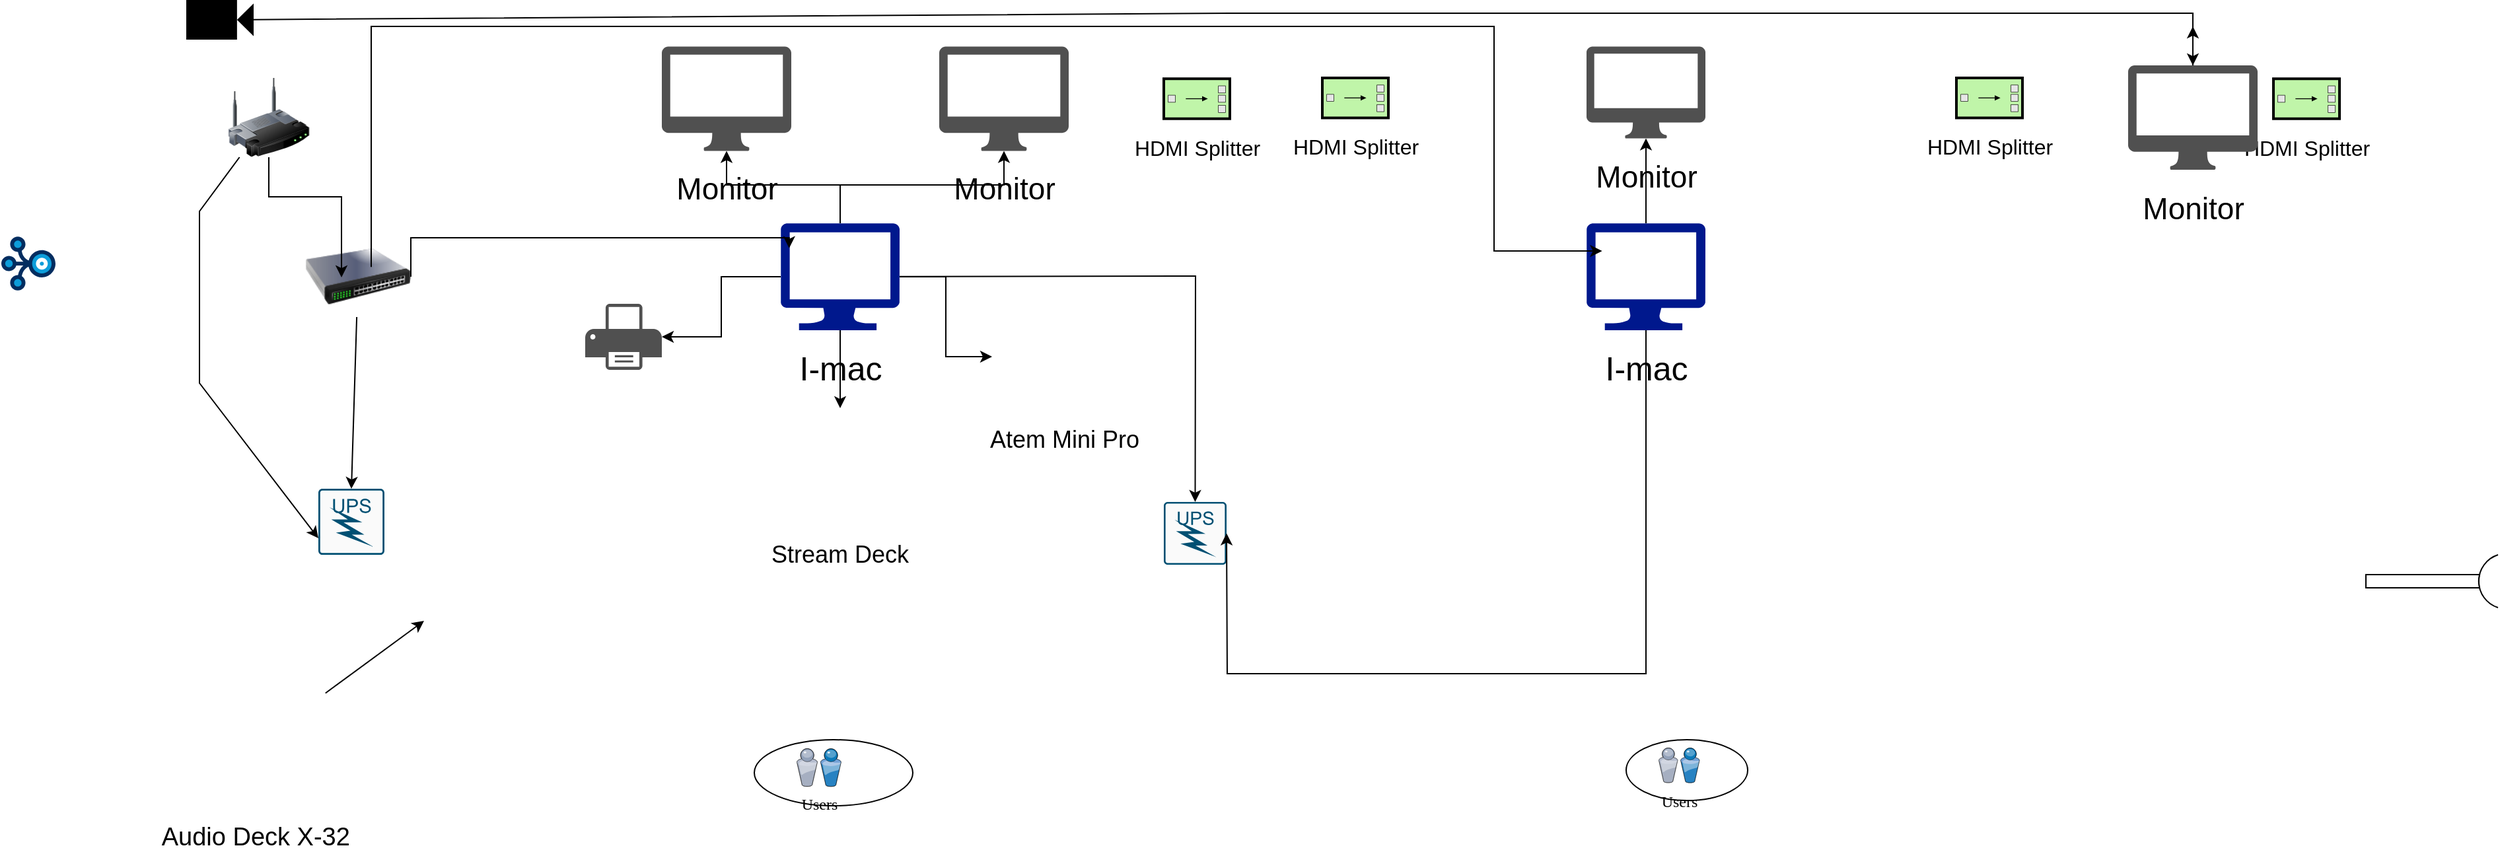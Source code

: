 <mxfile version="24.6.4" type="github">
  <diagram name="Page-1" id="822b0af5-4adb-64df-f703-e8dfc1f81529">
    <mxGraphModel dx="2340" dy="1293" grid="1" gridSize="10" guides="1" tooltips="1" connect="1" arrows="1" fold="1" page="1" pageScale="1" pageWidth="1100" pageHeight="850" background="none" math="0" shadow="0">
      <root>
        <mxCell id="0" />
        <mxCell id="1" parent="0" />
        <mxCell id="2-sOZN1NLR4EMqEl9yD2-1" value="" style="image;html=1;image=img/lib/clip_art/networking/Wireless_Router_128x128.png" parent="1" vertex="1">
          <mxGeometry x="285" y="69" width="75" height="60" as="geometry" />
        </mxCell>
        <mxCell id="2-sOZN1NLR4EMqEl9yD2-2" value="" style="verticalLabelPosition=bottom;aspect=fixed;html=1;shape=mxgraph.salesforce.stream;" parent="1" vertex="1">
          <mxGeometry x="120" y="189" width="41" height="41" as="geometry" />
        </mxCell>
        <mxCell id="3DfevgwgSPiWLLm_7wcE-11" style="edgeStyle=orthogonalEdgeStyle;rounded=0;orthogonalLoop=1;jettySize=auto;html=1;movable=1;resizable=1;rotatable=1;deletable=1;editable=1;locked=0;connectable=1;" edge="1" parent="1" source="2-sOZN1NLR4EMqEl9yD2-4" target="2-sOZN1NLR4EMqEl9yD2-23">
          <mxGeometry relative="1" as="geometry">
            <Array as="points">
              <mxPoint x="755" y="150" />
              <mxPoint x="669" y="150" />
            </Array>
          </mxGeometry>
        </mxCell>
        <mxCell id="3DfevgwgSPiWLLm_7wcE-14" style="edgeStyle=orthogonalEdgeStyle;rounded=0;orthogonalLoop=1;jettySize=auto;html=1;" edge="1" parent="1" source="2-sOZN1NLR4EMqEl9yD2-4" target="3DfevgwgSPiWLLm_7wcE-8">
          <mxGeometry relative="1" as="geometry">
            <Array as="points">
              <mxPoint x="755" y="150" />
              <mxPoint x="879" y="150" />
            </Array>
          </mxGeometry>
        </mxCell>
        <mxCell id="3DfevgwgSPiWLLm_7wcE-15" style="edgeStyle=orthogonalEdgeStyle;rounded=0;orthogonalLoop=1;jettySize=auto;html=1;" edge="1" parent="1" source="2-sOZN1NLR4EMqEl9yD2-4" target="2-sOZN1NLR4EMqEl9yD2-27">
          <mxGeometry relative="1" as="geometry" />
        </mxCell>
        <mxCell id="3DfevgwgSPiWLLm_7wcE-16" style="edgeStyle=orthogonalEdgeStyle;rounded=0;orthogonalLoop=1;jettySize=auto;html=1;exitX=1;exitY=0.5;exitDx=0;exitDy=0;exitPerimeter=0;entryX=0;entryY=0.5;entryDx=0;entryDy=0;" edge="1" parent="1" source="2-sOZN1NLR4EMqEl9yD2-4" target="2-sOZN1NLR4EMqEl9yD2-33">
          <mxGeometry relative="1" as="geometry" />
        </mxCell>
        <mxCell id="3DfevgwgSPiWLLm_7wcE-17" style="edgeStyle=orthogonalEdgeStyle;rounded=0;orthogonalLoop=1;jettySize=auto;html=1;exitX=0.5;exitY=1;exitDx=0;exitDy=0;exitPerimeter=0;entryX=0.5;entryY=0;entryDx=0;entryDy=0;" edge="1" parent="1" source="2-sOZN1NLR4EMqEl9yD2-4" target="2-sOZN1NLR4EMqEl9yD2-34">
          <mxGeometry relative="1" as="geometry" />
        </mxCell>
        <mxCell id="2-sOZN1NLR4EMqEl9yD2-4" value="&lt;p style=&quot;line-height: 170%;&quot;&gt;&lt;font style=&quot;font-size: 25px;&quot;&gt;I-mac&lt;/font&gt;&lt;/p&gt;" style="sketch=0;aspect=fixed;pointerEvents=1;shadow=0;dashed=0;html=1;strokeColor=none;labelPosition=center;verticalLabelPosition=bottom;verticalAlign=top;align=center;fillColor=#00188D;shape=mxgraph.azure.computer" parent="1" vertex="1">
          <mxGeometry x="710" y="179" width="90" height="81" as="geometry" />
        </mxCell>
        <mxCell id="2-sOZN1NLR4EMqEl9yD2-10" value="" style="group" parent="1" vertex="1" connectable="0">
          <mxGeometry x="1350" y="570" width="92" height="46" as="geometry" />
        </mxCell>
        <mxCell id="7d933b09d9755ecc-36" value="" style="ellipse;whiteSpace=wrap;html=1;rounded=0;shadow=0;comic=0;strokeWidth=1;fontFamily=Verdana;" parent="2-sOZN1NLR4EMqEl9yD2-10" vertex="1">
          <mxGeometry width="92" height="46" as="geometry" />
        </mxCell>
        <mxCell id="7d933b09d9755ecc-37" value="Users" style="verticalLabelPosition=bottom;aspect=fixed;html=1;verticalAlign=top;strokeColor=none;shape=mxgraph.citrix.users;rounded=0;shadow=0;comic=0;fontFamily=Verdana;" parent="2-sOZN1NLR4EMqEl9yD2-10" vertex="1">
          <mxGeometry x="24.62" y="6.229" width="30.906" height="26.354" as="geometry" />
        </mxCell>
        <mxCell id="2-sOZN1NLR4EMqEl9yD2-11" value="" style="group" parent="1" vertex="1" connectable="0">
          <mxGeometry x="690" y="570" width="120" height="50" as="geometry" />
        </mxCell>
        <mxCell id="2-sOZN1NLR4EMqEl9yD2-12" value="" style="ellipse;whiteSpace=wrap;html=1;rounded=0;shadow=0;comic=0;strokeWidth=1;fontFamily=Verdana;" parent="2-sOZN1NLR4EMqEl9yD2-11" vertex="1">
          <mxGeometry width="120" height="50" as="geometry" />
        </mxCell>
        <mxCell id="2-sOZN1NLR4EMqEl9yD2-13" value="Users" style="verticalLabelPosition=bottom;aspect=fixed;html=1;verticalAlign=top;strokeColor=none;shape=mxgraph.citrix.users;rounded=0;shadow=0;comic=0;fontFamily=Verdana;" parent="2-sOZN1NLR4EMqEl9yD2-11" vertex="1">
          <mxGeometry x="32.113" y="6.771" width="33.594" height="28.646" as="geometry" />
        </mxCell>
        <mxCell id="2-sOZN1NLR4EMqEl9yD2-20" value="" style="pointerEvents=1;verticalLabelPosition=bottom;shadow=0;dashed=0;align=center;html=1;verticalAlign=top;shape=mxgraph.electrical.miscellaneous.adapter" parent="1" vertex="1">
          <mxGeometry x="1910" y="430" width="100" height="40" as="geometry" />
        </mxCell>
        <mxCell id="2-sOZN1NLR4EMqEl9yD2-23" value="&lt;p style=&quot;line-height: 170%;&quot;&gt;&lt;font style=&quot;font-size: 23px;&quot;&gt;Monitor&lt;/font&gt;&lt;/p&gt;" style="sketch=0;pointerEvents=1;shadow=0;dashed=0;html=1;strokeColor=none;fillColor=#505050;labelPosition=center;verticalLabelPosition=bottom;verticalAlign=top;outlineConnect=0;align=center;shape=mxgraph.office.devices.mac_client;" parent="1" vertex="1">
          <mxGeometry x="620" y="45.25" width="98" height="79" as="geometry" />
        </mxCell>
        <mxCell id="2-sOZN1NLR4EMqEl9yD2-25" value="" style="sketch=0;points=[[0.015,0.015,0],[0.985,0.015,0],[0.985,0.985,0],[0.015,0.985,0],[0.25,0,0],[0.5,0,0],[0.75,0,0],[1,0.25,0],[1,0.5,0],[1,0.75,0],[0.75,1,0],[0.5,1,0],[0.25,1,0],[0,0.75,0],[0,0.5,0],[0,0.25,0]];verticalLabelPosition=bottom;html=1;verticalAlign=top;aspect=fixed;align=center;pointerEvents=1;shape=mxgraph.cisco19.rect;prIcon=ups;fillColor=#FAFAFA;strokeColor=#005073;" parent="1" vertex="1">
          <mxGeometry x="1000" y="390" width="47.5" height="47.5" as="geometry" />
        </mxCell>
        <mxCell id="2-sOZN1NLR4EMqEl9yD2-26" value="" style="sketch=0;points=[[0.015,0.015,0],[0.985,0.015,0],[0.985,0.985,0],[0.015,0.985,0],[0.25,0,0],[0.5,0,0],[0.75,0,0],[1,0.25,0],[1,0.5,0],[1,0.75,0],[0.75,1,0],[0.5,1,0],[0.25,1,0],[0,0.75,0],[0,0.5,0],[0,0.25,0]];verticalLabelPosition=bottom;html=1;verticalAlign=top;aspect=fixed;align=center;pointerEvents=1;shape=mxgraph.cisco19.rect;prIcon=ups;fillColor=#FAFAFA;strokeColor=#005073;" parent="1" vertex="1">
          <mxGeometry x="360" y="380" width="50" height="50" as="geometry" />
        </mxCell>
        <mxCell id="2-sOZN1NLR4EMqEl9yD2-27" value="" style="sketch=0;pointerEvents=1;shadow=0;dashed=0;html=1;strokeColor=none;fillColor=#505050;labelPosition=center;verticalLabelPosition=bottom;verticalAlign=top;outlineConnect=0;align=center;shape=mxgraph.office.devices.printer;" parent="1" vertex="1">
          <mxGeometry x="562" y="240" width="58" height="50" as="geometry" />
        </mxCell>
        <mxCell id="2-sOZN1NLR4EMqEl9yD2-33" value="Atem Mini Pro" style="shape=image;verticalLabelPosition=bottom;verticalAlign=top;imageAspect=0;image=https://gray.net.au/assets/images/ATEMMiniPro.png;spacing=22;fontSize=18;" parent="1" vertex="1">
          <mxGeometry x="870" y="255.25" width="110" height="49.5" as="geometry" />
        </mxCell>
        <mxCell id="2-sOZN1NLR4EMqEl9yD2-34" value="Stream Deck" style="shape=image;verticalLabelPosition=bottom;verticalAlign=top;imageAspect=0;image=https://www.elgato.com/_next/image?url=https%3A%2F%2Fres.cloudinary.com%2Felgato-pwa%2Fimage%2Fupload%2Fv1686570507%2FProducts%2F10GAT9901%2Fabove-the-fold%2Fdesktop%2Fsd-xl-01-min.jpg&amp;w=3840&amp;q=85;fontColor=default;labelBackgroundColor=none;fontSize=18;spacing=24;imageBackground=none;" parent="1" vertex="1">
          <mxGeometry x="690" y="319" width="130" height="71" as="geometry" />
        </mxCell>
        <mxCell id="2-sOZN1NLR4EMqEl9yD2-35" value="" style="image;html=1;image=img/lib/clip_art/networking/Switch_128x128.png" parent="1" vertex="1">
          <mxGeometry x="350" y="189" width="80" height="61" as="geometry" />
        </mxCell>
        <mxCell id="3DfevgwgSPiWLLm_7wcE-2" style="edgeStyle=orthogonalEdgeStyle;rounded=0;orthogonalLoop=1;jettySize=auto;html=1;exitX=0.5;exitY=1;exitDx=0;exitDy=0;exitPerimeter=0;" edge="1" parent="1">
          <mxGeometry relative="1" as="geometry">
            <mxPoint x="925" y="520" as="sourcePoint" />
            <mxPoint x="925" y="520" as="targetPoint" />
          </mxGeometry>
        </mxCell>
        <mxCell id="3DfevgwgSPiWLLm_7wcE-10" style="edgeStyle=orthogonalEdgeStyle;rounded=0;orthogonalLoop=1;jettySize=auto;html=1;" edge="1" parent="1" source="3DfevgwgSPiWLLm_7wcE-6" target="3DfevgwgSPiWLLm_7wcE-9">
          <mxGeometry relative="1" as="geometry" />
        </mxCell>
        <mxCell id="3DfevgwgSPiWLLm_7wcE-6" value="&lt;p style=&quot;line-height: 170%;&quot;&gt;&lt;font style=&quot;font-size: 25px;&quot;&gt;I-mac&lt;/font&gt;&lt;/p&gt;" style="sketch=0;aspect=fixed;pointerEvents=1;shadow=0;dashed=0;html=1;strokeColor=none;labelPosition=center;verticalLabelPosition=bottom;verticalAlign=top;align=center;fillColor=#00188D;shape=mxgraph.azure.computer" vertex="1" parent="1">
          <mxGeometry x="1320" y="179" width="90" height="81" as="geometry" />
        </mxCell>
        <mxCell id="3DfevgwgSPiWLLm_7wcE-8" value="&lt;p style=&quot;line-height: 170%;&quot;&gt;&lt;font style=&quot;font-size: 23px;&quot;&gt;Monitor&lt;/font&gt;&lt;/p&gt;" style="sketch=0;pointerEvents=1;shadow=0;dashed=0;html=1;strokeColor=none;fillColor=#505050;labelPosition=center;verticalLabelPosition=bottom;verticalAlign=top;outlineConnect=0;align=center;shape=mxgraph.office.devices.mac_client;" vertex="1" parent="1">
          <mxGeometry x="830" y="45.25" width="98" height="79" as="geometry" />
        </mxCell>
        <mxCell id="3DfevgwgSPiWLLm_7wcE-9" value="&lt;p style=&quot;line-height: 170%;&quot;&gt;&lt;font style=&quot;font-size: 23px;&quot;&gt;Monitor&lt;/font&gt;&lt;/p&gt;" style="sketch=0;pointerEvents=1;shadow=0;dashed=0;html=1;strokeColor=none;fillColor=#505050;labelPosition=center;verticalLabelPosition=bottom;verticalAlign=top;outlineConnect=0;align=center;shape=mxgraph.office.devices.mac_client;" vertex="1" parent="1">
          <mxGeometry x="1320" y="45.25" width="90" height="69.5" as="geometry" />
        </mxCell>
        <mxCell id="3DfevgwgSPiWLLm_7wcE-18" style="edgeStyle=orthogonalEdgeStyle;rounded=0;orthogonalLoop=1;jettySize=auto;html=1;entryX=0.344;entryY=0.508;entryDx=0;entryDy=0;entryPerimeter=0;" edge="1" parent="1" source="2-sOZN1NLR4EMqEl9yD2-1" target="2-sOZN1NLR4EMqEl9yD2-35">
          <mxGeometry relative="1" as="geometry" />
        </mxCell>
        <mxCell id="3DfevgwgSPiWLLm_7wcE-19" style="edgeStyle=orthogonalEdgeStyle;rounded=0;orthogonalLoop=1;jettySize=auto;html=1;entryX=0.071;entryY=0.233;entryDx=0;entryDy=0;entryPerimeter=0;exitX=1;exitY=0.5;exitDx=0;exitDy=0;" edge="1" parent="1" source="2-sOZN1NLR4EMqEl9yD2-35" target="2-sOZN1NLR4EMqEl9yD2-4">
          <mxGeometry relative="1" as="geometry">
            <mxPoint x="430" y="200" as="sourcePoint" />
            <Array as="points">
              <mxPoint x="430" y="190" />
              <mxPoint x="716" y="190" />
            </Array>
          </mxGeometry>
        </mxCell>
        <mxCell id="3DfevgwgSPiWLLm_7wcE-23" style="edgeStyle=orthogonalEdgeStyle;rounded=0;orthogonalLoop=1;jettySize=auto;html=1;exitX=0.5;exitY=1;exitDx=0;exitDy=0;entryX=0.02;entryY=0.727;entryDx=0;entryDy=0;entryPerimeter=0;" edge="1" parent="1">
          <mxGeometry relative="1" as="geometry">
            <mxPoint x="400" y="212.11" as="sourcePoint" />
            <mxPoint x="1331.8" y="199.997" as="targetPoint" />
            <Array as="points">
              <mxPoint x="400" y="30" />
              <mxPoint x="1250" y="30" />
              <mxPoint x="1250" y="200" />
            </Array>
          </mxGeometry>
        </mxCell>
        <mxCell id="3DfevgwgSPiWLLm_7wcE-25" value="&lt;p style=&quot;line-height: 200%;&quot;&gt;&lt;span style=&quot;font-size: 16px;&quot;&gt;HDMI Splitter&lt;/span&gt;&lt;br&gt;&lt;/p&gt;" style="html=1;strokeWidth=2;outlineConnect=0;dashed=0;align=center;fontSize=8;fillColor=#c0f5a9;verticalLabelPosition=bottom;verticalAlign=top;shape=mxgraph.eip.splitter;" vertex="1" parent="1">
          <mxGeometry x="1000" y="69.62" width="50" height="30.25" as="geometry" />
        </mxCell>
        <mxCell id="3DfevgwgSPiWLLm_7wcE-28" value="&lt;p style=&quot;line-height: 200%;&quot;&gt;&lt;span style=&quot;font-size: 16px;&quot;&gt;HDMI Splitter&lt;/span&gt;&lt;br&gt;&lt;/p&gt;" style="html=1;strokeWidth=2;outlineConnect=0;dashed=0;align=center;fontSize=8;fillColor=#c0f5a9;verticalLabelPosition=bottom;verticalAlign=top;shape=mxgraph.eip.splitter;" vertex="1" parent="1">
          <mxGeometry x="1600" y="69" width="50" height="30.25" as="geometry" />
        </mxCell>
        <mxCell id="3DfevgwgSPiWLLm_7wcE-29" value="&lt;p style=&quot;line-height: 200%;&quot;&gt;&lt;span style=&quot;font-size: 16px;&quot;&gt;HDMI Splitter&lt;/span&gt;&lt;br&gt;&lt;/p&gt;" style="html=1;strokeWidth=2;outlineConnect=0;dashed=0;align=center;fontSize=8;fillColor=#c0f5a9;verticalLabelPosition=bottom;verticalAlign=top;shape=mxgraph.eip.splitter;" vertex="1" parent="1">
          <mxGeometry x="1120" y="69" width="50" height="30.25" as="geometry" />
        </mxCell>
        <mxCell id="3DfevgwgSPiWLLm_7wcE-30" value="&lt;p style=&quot;line-height: 200%;&quot;&gt;&lt;span style=&quot;font-size: 16px;&quot;&gt;HDMI Splitter&lt;/span&gt;&lt;br&gt;&lt;/p&gt;" style="html=1;strokeWidth=2;outlineConnect=0;dashed=0;align=center;fontSize=8;fillColor=#c0f5a9;verticalLabelPosition=bottom;verticalAlign=top;shape=mxgraph.eip.splitter;" vertex="1" parent="1">
          <mxGeometry x="1840" y="69.63" width="50" height="30.25" as="geometry" />
        </mxCell>
        <mxCell id="3DfevgwgSPiWLLm_7wcE-31" style="edgeStyle=none;rounded=0;orthogonalLoop=1;jettySize=auto;html=1;entryX=0;entryY=0.75;entryDx=0;entryDy=0;entryPerimeter=0;" edge="1" parent="1" source="2-sOZN1NLR4EMqEl9yD2-1" target="2-sOZN1NLR4EMqEl9yD2-26">
          <mxGeometry relative="1" as="geometry">
            <Array as="points">
              <mxPoint x="270" y="170" />
              <mxPoint x="270" y="220" />
              <mxPoint x="270" y="300" />
            </Array>
          </mxGeometry>
        </mxCell>
        <mxCell id="3DfevgwgSPiWLLm_7wcE-32" style="edgeStyle=none;rounded=0;orthogonalLoop=1;jettySize=auto;html=1;entryX=0.5;entryY=0;entryDx=0;entryDy=0;entryPerimeter=0;" edge="1" parent="1" source="2-sOZN1NLR4EMqEl9yD2-35" target="2-sOZN1NLR4EMqEl9yD2-26">
          <mxGeometry relative="1" as="geometry" />
        </mxCell>
        <mxCell id="3DfevgwgSPiWLLm_7wcE-33" style="edgeStyle=none;rounded=0;orthogonalLoop=1;jettySize=auto;html=1;entryX=0.5;entryY=0;entryDx=0;entryDy=0;entryPerimeter=0;" edge="1" parent="1" source="2-sOZN1NLR4EMqEl9yD2-4" target="2-sOZN1NLR4EMqEl9yD2-25">
          <mxGeometry relative="1" as="geometry">
            <Array as="points">
              <mxPoint x="1024" y="219" />
            </Array>
          </mxGeometry>
        </mxCell>
        <mxCell id="3DfevgwgSPiWLLm_7wcE-34" style="edgeStyle=none;rounded=0;orthogonalLoop=1;jettySize=auto;html=1;entryX=1;entryY=0.5;entryDx=0;entryDy=0;entryPerimeter=0;" edge="1" parent="1" source="3DfevgwgSPiWLLm_7wcE-6" target="2-sOZN1NLR4EMqEl9yD2-25">
          <mxGeometry relative="1" as="geometry">
            <Array as="points">
              <mxPoint x="1365" y="520" />
              <mxPoint x="1048" y="520" />
            </Array>
          </mxGeometry>
        </mxCell>
        <mxCell id="3DfevgwgSPiWLLm_7wcE-36" style="edgeStyle=none;rounded=0;orthogonalLoop=1;jettySize=auto;html=1;" edge="1" parent="1" source="3DfevgwgSPiWLLm_7wcE-35">
          <mxGeometry relative="1" as="geometry">
            <mxPoint x="440" y="480" as="targetPoint" />
          </mxGeometry>
        </mxCell>
        <mxCell id="3DfevgwgSPiWLLm_7wcE-35" value=" Audio Deck X-32" style="shape=image;verticalLabelPosition=bottom;verticalAlign=top;imageAspect=0;image=https://dt7v1i9vyp3mf.cloudfront.net/styles/news_large/s3/imagelibrary/B/BehringerX32_01-0812-rcRX_AFV0GAYcGDMR2wmyxPvy4nsBhY4.jpg;fontSize=19;spacing=11;" vertex="1" parent="1">
          <mxGeometry x="220" y="534.75" width="180" height="81.25" as="geometry" />
        </mxCell>
        <mxCell id="3DfevgwgSPiWLLm_7wcE-39" style="edgeStyle=none;rounded=0;orthogonalLoop=1;jettySize=auto;html=1;" edge="1" parent="1" source="3DfevgwgSPiWLLm_7wcE-38" target="3DfevgwgSPiWLLm_7wcE-40">
          <mxGeometry relative="1" as="geometry">
            <mxPoint x="1760" y="25" as="targetPoint" />
            <Array as="points">
              <mxPoint x="1050" y="20" />
              <mxPoint x="1420" y="20" />
              <mxPoint x="1779" y="20" />
            </Array>
          </mxGeometry>
        </mxCell>
        <mxCell id="3DfevgwgSPiWLLm_7wcE-38" value="" style="shape=mxgraph.signs.tech.video_camera;html=1;pointerEvents=1;fillColor=#000000;strokeColor=none;verticalLabelPosition=bottom;verticalAlign=top;align=center;" vertex="1" parent="1">
          <mxGeometry x="260" y="10" width="51" height="30" as="geometry" />
        </mxCell>
        <mxCell id="3DfevgwgSPiWLLm_7wcE-41" style="edgeStyle=none;rounded=0;orthogonalLoop=1;jettySize=auto;html=1;" edge="1" parent="1" source="3DfevgwgSPiWLLm_7wcE-40">
          <mxGeometry relative="1" as="geometry">
            <mxPoint x="1779.0" y="30" as="targetPoint" />
          </mxGeometry>
        </mxCell>
        <mxCell id="3DfevgwgSPiWLLm_7wcE-40" value="&lt;p style=&quot;line-height: 170%;&quot;&gt;&lt;font style=&quot;font-size: 23px;&quot;&gt;Monitor&lt;/font&gt;&lt;/p&gt;" style="sketch=0;pointerEvents=1;shadow=0;dashed=0;html=1;strokeColor=none;fillColor=#505050;labelPosition=center;verticalLabelPosition=bottom;verticalAlign=top;outlineConnect=0;align=center;shape=mxgraph.office.devices.mac_client;" vertex="1" parent="1">
          <mxGeometry x="1730" y="59.5" width="98" height="79" as="geometry" />
        </mxCell>
      </root>
    </mxGraphModel>
  </diagram>
</mxfile>
